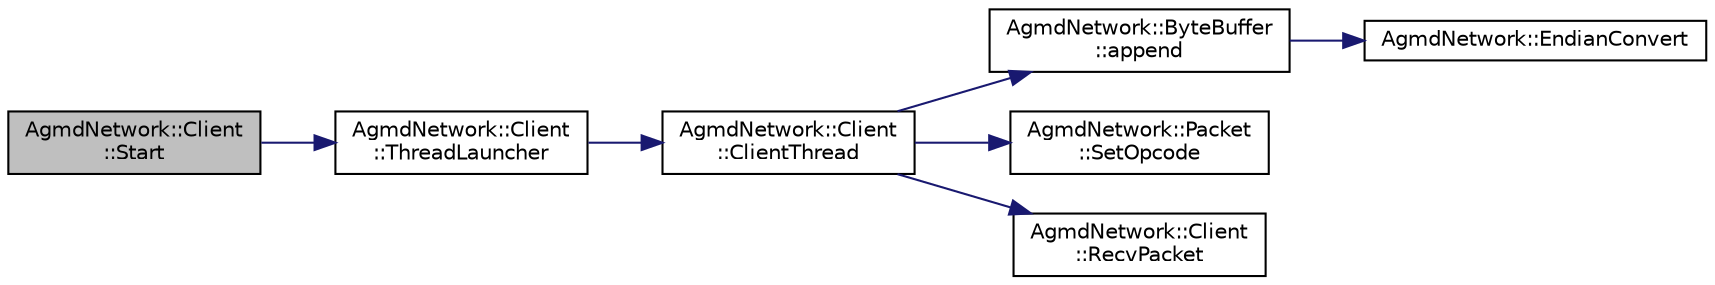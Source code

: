 digraph "AgmdNetwork::Client::Start"
{
  edge [fontname="Helvetica",fontsize="10",labelfontname="Helvetica",labelfontsize="10"];
  node [fontname="Helvetica",fontsize="10",shape=record];
  rankdir="LR";
  Node1 [label="AgmdNetwork::Client\l::Start",height=0.2,width=0.4,color="black", fillcolor="grey75", style="filled" fontcolor="black"];
  Node1 -> Node2 [color="midnightblue",fontsize="10",style="solid",fontname="Helvetica"];
  Node2 [label="AgmdNetwork::Client\l::ThreadLauncher",height=0.2,width=0.4,color="black", fillcolor="white", style="filled",URL="$class_agmd_network_1_1_client.html#ac617a67a113b31d50b2cd323420dd21f"];
  Node2 -> Node3 [color="midnightblue",fontsize="10",style="solid",fontname="Helvetica"];
  Node3 [label="AgmdNetwork::Client\l::ClientThread",height=0.2,width=0.4,color="black", fillcolor="white", style="filled",URL="$class_agmd_network_1_1_client.html#a27232ac76253415cf3efce3053da082f"];
  Node3 -> Node4 [color="midnightblue",fontsize="10",style="solid",fontname="Helvetica"];
  Node4 [label="AgmdNetwork::ByteBuffer\l::append",height=0.2,width=0.4,color="black", fillcolor="white", style="filled",URL="$class_agmd_network_1_1_byte_buffer.html#ad1f64e19c6c0b4039c7b356393cec1dc"];
  Node4 -> Node5 [color="midnightblue",fontsize="10",style="solid",fontname="Helvetica"];
  Node5 [label="AgmdNetwork::EndianConvert",height=0.2,width=0.4,color="black", fillcolor="white", style="filled",URL="$namespace_agmd_network.html#a99165d18c9ba6f33bea3804804884645"];
  Node3 -> Node6 [color="midnightblue",fontsize="10",style="solid",fontname="Helvetica"];
  Node6 [label="AgmdNetwork::Packet\l::SetOpcode",height=0.2,width=0.4,color="black", fillcolor="white", style="filled",URL="$class_agmd_network_1_1_packet.html#a0717ff71886722e606b4c9feef5c0d6d"];
  Node3 -> Node7 [color="midnightblue",fontsize="10",style="solid",fontname="Helvetica"];
  Node7 [label="AgmdNetwork::Client\l::RecvPacket",height=0.2,width=0.4,color="black", fillcolor="white", style="filled",URL="$class_agmd_network_1_1_client.html#ae4ccb5b2635151a85c7075f6de619d07"];
}
